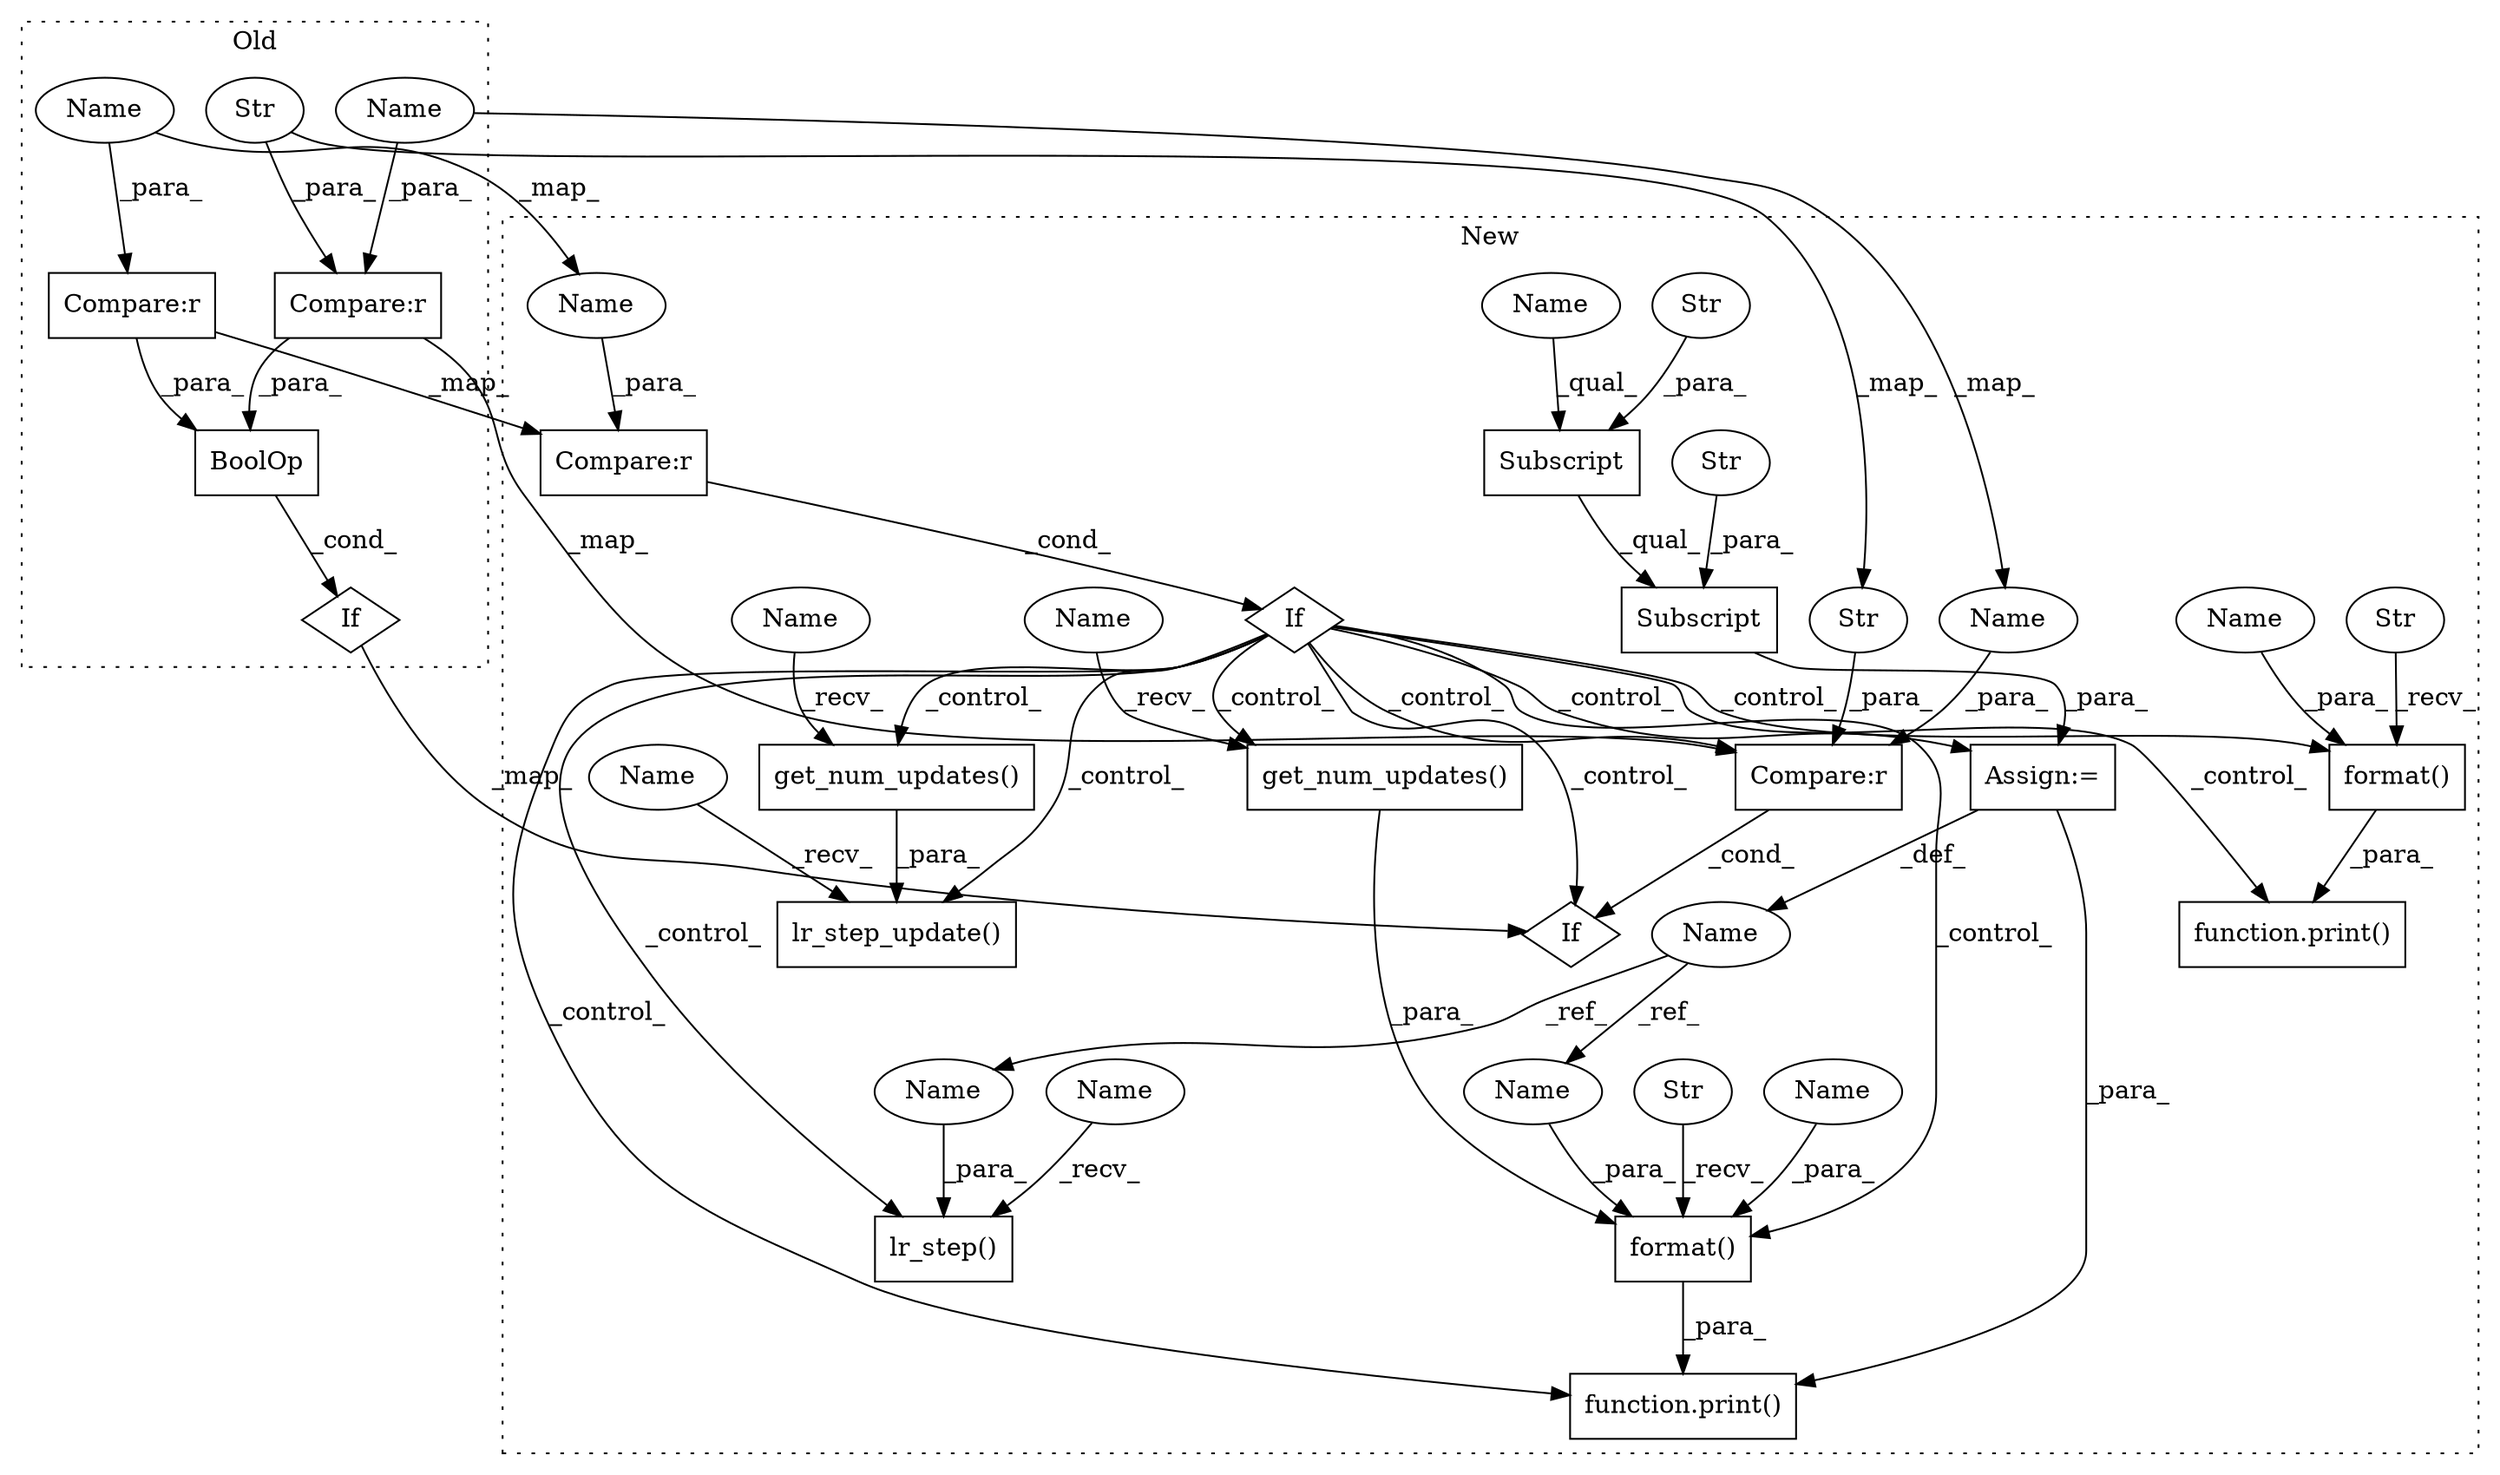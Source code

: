digraph G {
subgraph cluster0 {
1 [label="BoolOp" a="72" s="7047" l="57" shape="box"];
9 [label="If" a="96" s="7044" l="3" shape="diamond"];
13 [label="Compare:r" a="40" s="7075" l="29" shape="box"];
18 [label="Compare:r" a="40" s="7047" l="23" shape="box"];
23 [label="Str" a="66" s="7075" l="14" shape="ellipse"];
30 [label="Name" a="87" s="7093" l="11" shape="ellipse"];
31 [label="Name" a="87" s="7047" l="11" shape="ellipse"];
label = "Old";
style="dotted";
}
subgraph cluster1 {
2 [label="get_num_updates()" a="75" s="7345" l="22" shape="box"];
3 [label="If" a="96" s="7060" l="3" shape="diamond"];
4 [label="lr_step()" a="75" s="7293,7311" l="13,1" shape="box"];
5 [label="Name" a="87" s="7100" l="5" shape="ellipse"];
6 [label="format()" a="75" s="7165,7277" l="73,1" shape="box"];
7 [label="format()" a="75" s="7788,7839" l="43,1" shape="box"];
8 [label="If" a="96" s="7382" l="3" shape="diamond"];
10 [label="Str" a="66" s="7165" l="48" shape="ellipse"];
11 [label="Str" a="66" s="7788" l="35" shape="ellipse"];
12 [label="Compare:r" a="40" s="7385" l="29" shape="box"];
14 [label="Subscript" a="63" s="7108,0" l="29,0" shape="box"];
15 [label="Str" a="66" s="7120" l="16" shape="ellipse"];
16 [label="Subscript" a="63" s="7108,0" l="38,0" shape="box"];
17 [label="Str" a="66" s="7138" l="7" shape="ellipse"];
19 [label="Compare:r" a="40" s="7063" l="23" shape="box"];
20 [label="function.print()" a="75" s="7782,7840" l="6,1" shape="box"];
21 [label="get_num_updates()" a="75" s="7255" l="22" shape="box"];
22 [label="function.print()" a="75" s="7159,7278" l="6,1" shape="box"];
24 [label="Str" a="66" s="7385" l="14" shape="ellipse"];
25 [label="lr_step_update()" a="75" s="7325,7367" l="20,1" shape="box"];
26 [label="Assign:=" a="68" s="7105" l="3" shape="box"];
27 [label="Name" a="87" s="7108" l="11" shape="ellipse"];
28 [label="Name" a="87" s="7403" l="11" shape="ellipse"];
29 [label="Name" a="87" s="7063" l="11" shape="ellipse"];
32 [label="Name" a="87" s="7345" l="4" shape="ellipse"];
33 [label="Name" a="87" s="7255" l="4" shape="ellipse"];
34 [label="Name" a="87" s="7293" l="4" shape="ellipse"];
35 [label="Name" a="87" s="7325" l="4" shape="ellipse"];
36 [label="Name" a="87" s="7248" l="5" shape="ellipse"];
37 [label="Name" a="87" s="7306" l="5" shape="ellipse"];
38 [label="Name" a="87" s="7238" l="8" shape="ellipse"];
39 [label="Name" a="87" s="7831" l="8" shape="ellipse"];
label = "New";
style="dotted";
}
1 -> 9 [label="_cond_"];
2 -> 25 [label="_para_"];
3 -> 21 [label="_control_"];
3 -> 2 [label="_control_"];
3 -> 20 [label="_control_"];
3 -> 6 [label="_control_"];
3 -> 22 [label="_control_"];
3 -> 26 [label="_control_"];
3 -> 4 [label="_control_"];
3 -> 7 [label="_control_"];
3 -> 8 [label="_control_"];
3 -> 12 [label="_control_"];
3 -> 25 [label="_control_"];
5 -> 37 [label="_ref_"];
5 -> 36 [label="_ref_"];
6 -> 22 [label="_para_"];
7 -> 20 [label="_para_"];
9 -> 8 [label="_map_"];
10 -> 6 [label="_recv_"];
11 -> 7 [label="_recv_"];
12 -> 8 [label="_cond_"];
13 -> 1 [label="_para_"];
13 -> 12 [label="_map_"];
14 -> 16 [label="_qual_"];
15 -> 14 [label="_para_"];
16 -> 26 [label="_para_"];
17 -> 16 [label="_para_"];
18 -> 1 [label="_para_"];
18 -> 19 [label="_map_"];
19 -> 3 [label="_cond_"];
21 -> 6 [label="_para_"];
23 -> 13 [label="_para_"];
23 -> 24 [label="_map_"];
24 -> 12 [label="_para_"];
26 -> 5 [label="_def_"];
26 -> 22 [label="_para_"];
27 -> 14 [label="_qual_"];
28 -> 12 [label="_para_"];
29 -> 19 [label="_para_"];
30 -> 13 [label="_para_"];
30 -> 28 [label="_map_"];
31 -> 18 [label="_para_"];
31 -> 29 [label="_map_"];
32 -> 2 [label="_recv_"];
33 -> 21 [label="_recv_"];
34 -> 4 [label="_recv_"];
35 -> 25 [label="_recv_"];
36 -> 6 [label="_para_"];
37 -> 4 [label="_para_"];
38 -> 6 [label="_para_"];
39 -> 7 [label="_para_"];
}